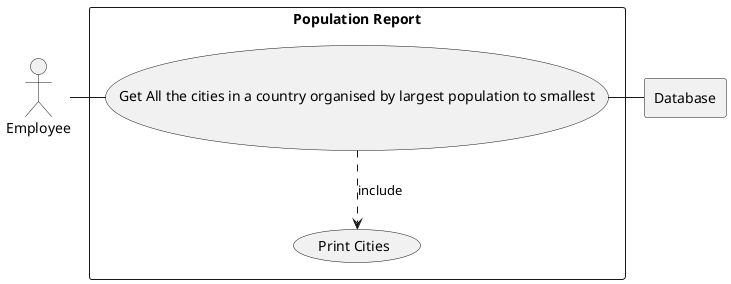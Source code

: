 @startuml

actor E as "Employee"

rectangle Database

rectangle "Population Report" {
    usecase UC10 as "Get All the cities in a country organised by largest population to smallest"

    usecase UCa as "Print Cities"

    E - UC10
    UC10 ..> UCa : include
    UC10 - Database
}

@enduml